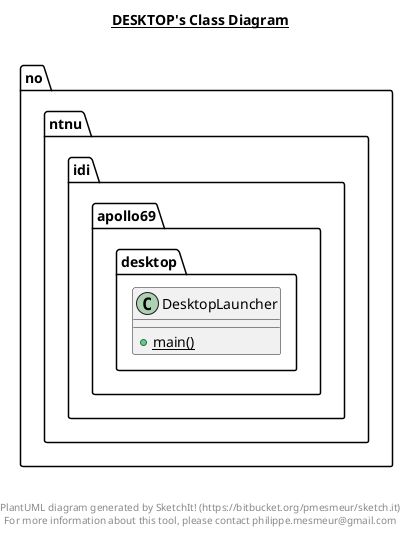 @startuml

title __DESKTOP's Class Diagram__\n

  namespace no.ntnu.idi.apollo69.desktop {
    class no.ntnu.idi.apollo69.desktop.DesktopLauncher {
        {static} + main()
    }
  }
  



right footer


PlantUML diagram generated by SketchIt! (https://bitbucket.org/pmesmeur/sketch.it)
For more information about this tool, please contact philippe.mesmeur@gmail.com
endfooter

@enduml
